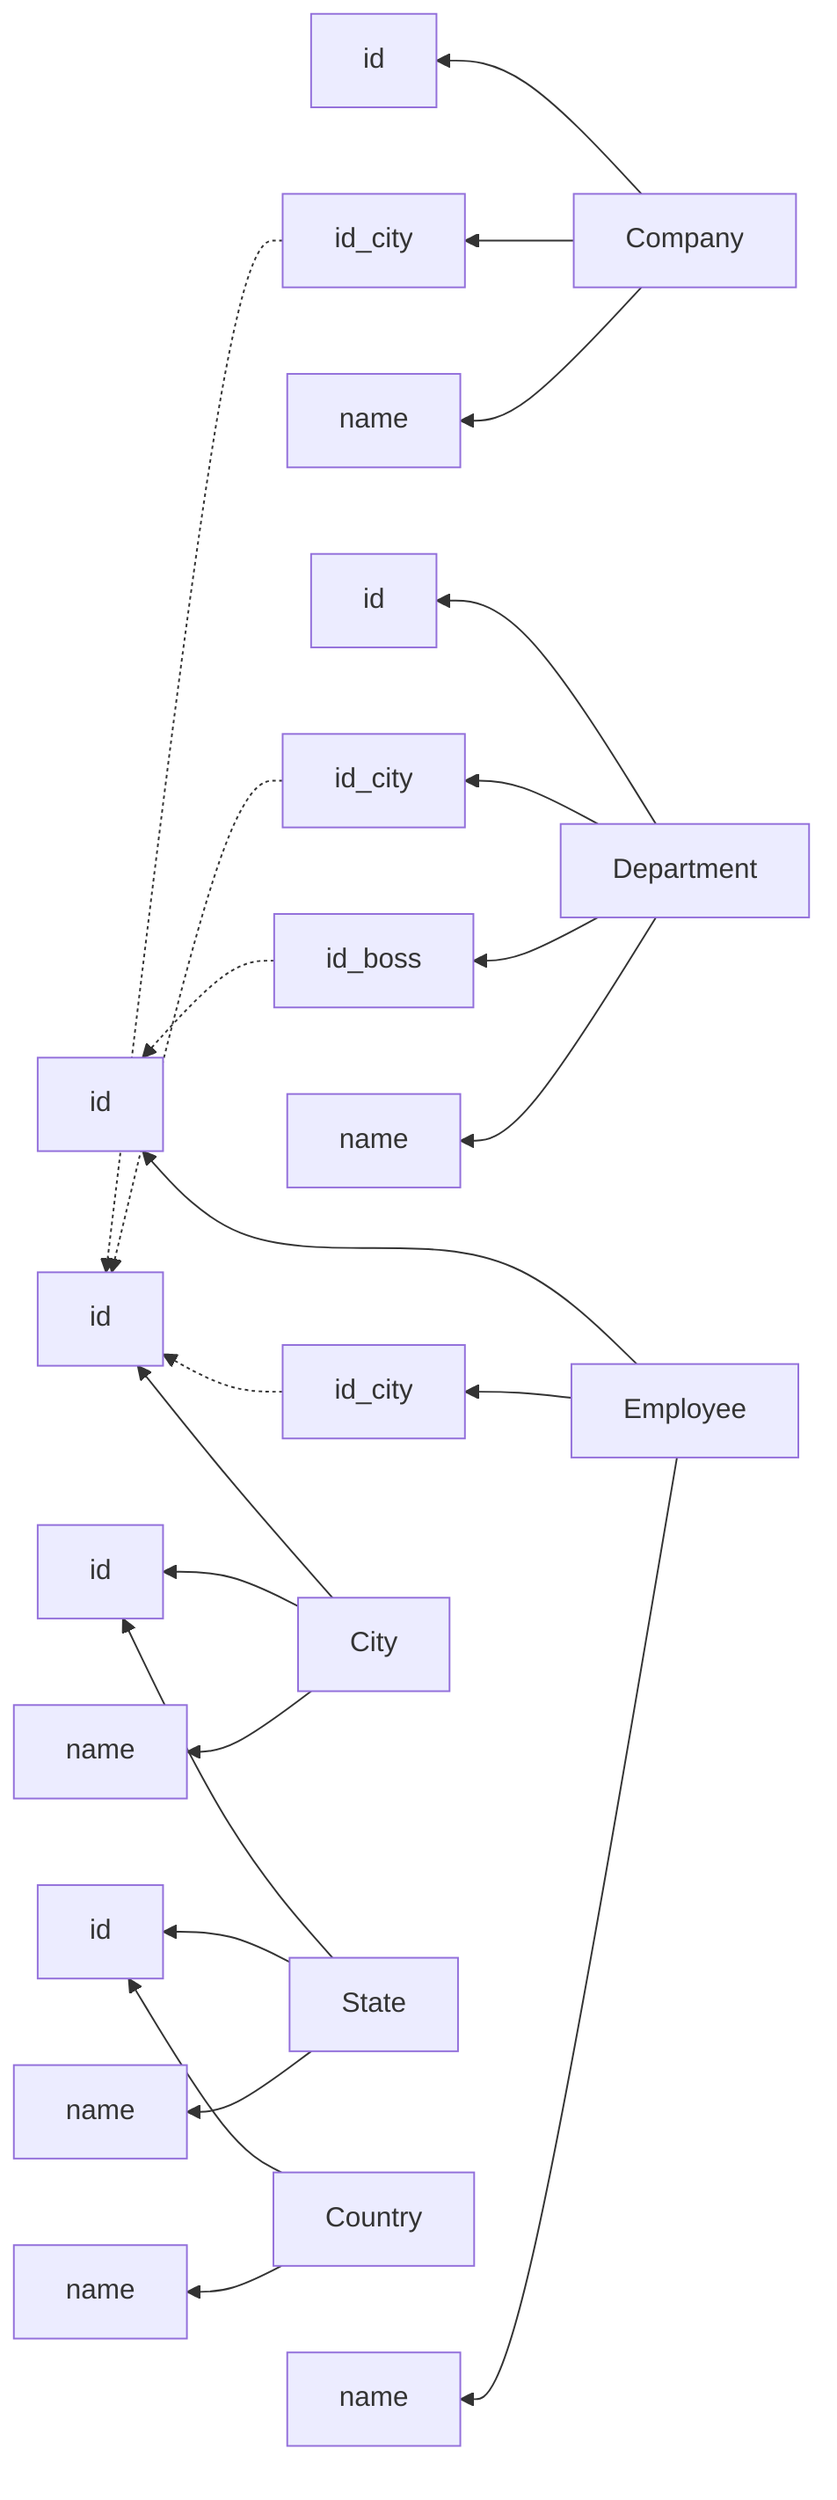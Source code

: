 graph RL;

Company["Company"];
Company_id["id"];
Company --> Company_id;
Company_id_city["id_city"];
Company --> Company_id_city;
_z8p6vq17g["name"];
Company --> _z8p6vq17g;
Department["Department"];
Department_id["id"];
Department --> Department_id;
Department_id_city["id_city"];
Department --> Department_id_city;
Department_id_boss["id_boss"];
Department --> Department_id_boss;
_wii9vme4h["name"];
Department --> _wii9vme4h;
Employee["Employee"];
Employee_id["id"];
Employee --> Employee_id;
Employee_id_city["id_city"];
Employee --> Employee_id_city;
_r6zra5o63["name"];
Employee --> _r6zra5o63;
City["City"];
City_id["id"];
City --> City_id;
State_id["id_state"];
City --> State_id;
_26hcdhsy6["name"];
City --> _26hcdhsy6;
State["State"];
State_id["id"];
State --> State_id;
Country_id["id_country"];
State --> Country_id;
_gzv6q2stb["name"];
State --> _gzv6q2stb;
Country["Country"];
Country_id["id"];
Country --> Country_id;
_ws52jkggz["name"];
Country --> _ws52jkggz;
Department_id_boss .->Employee_id;
Company_id_city .->City_id;
Department_id_city .->City_id;
Employee_id_city .->City_id;